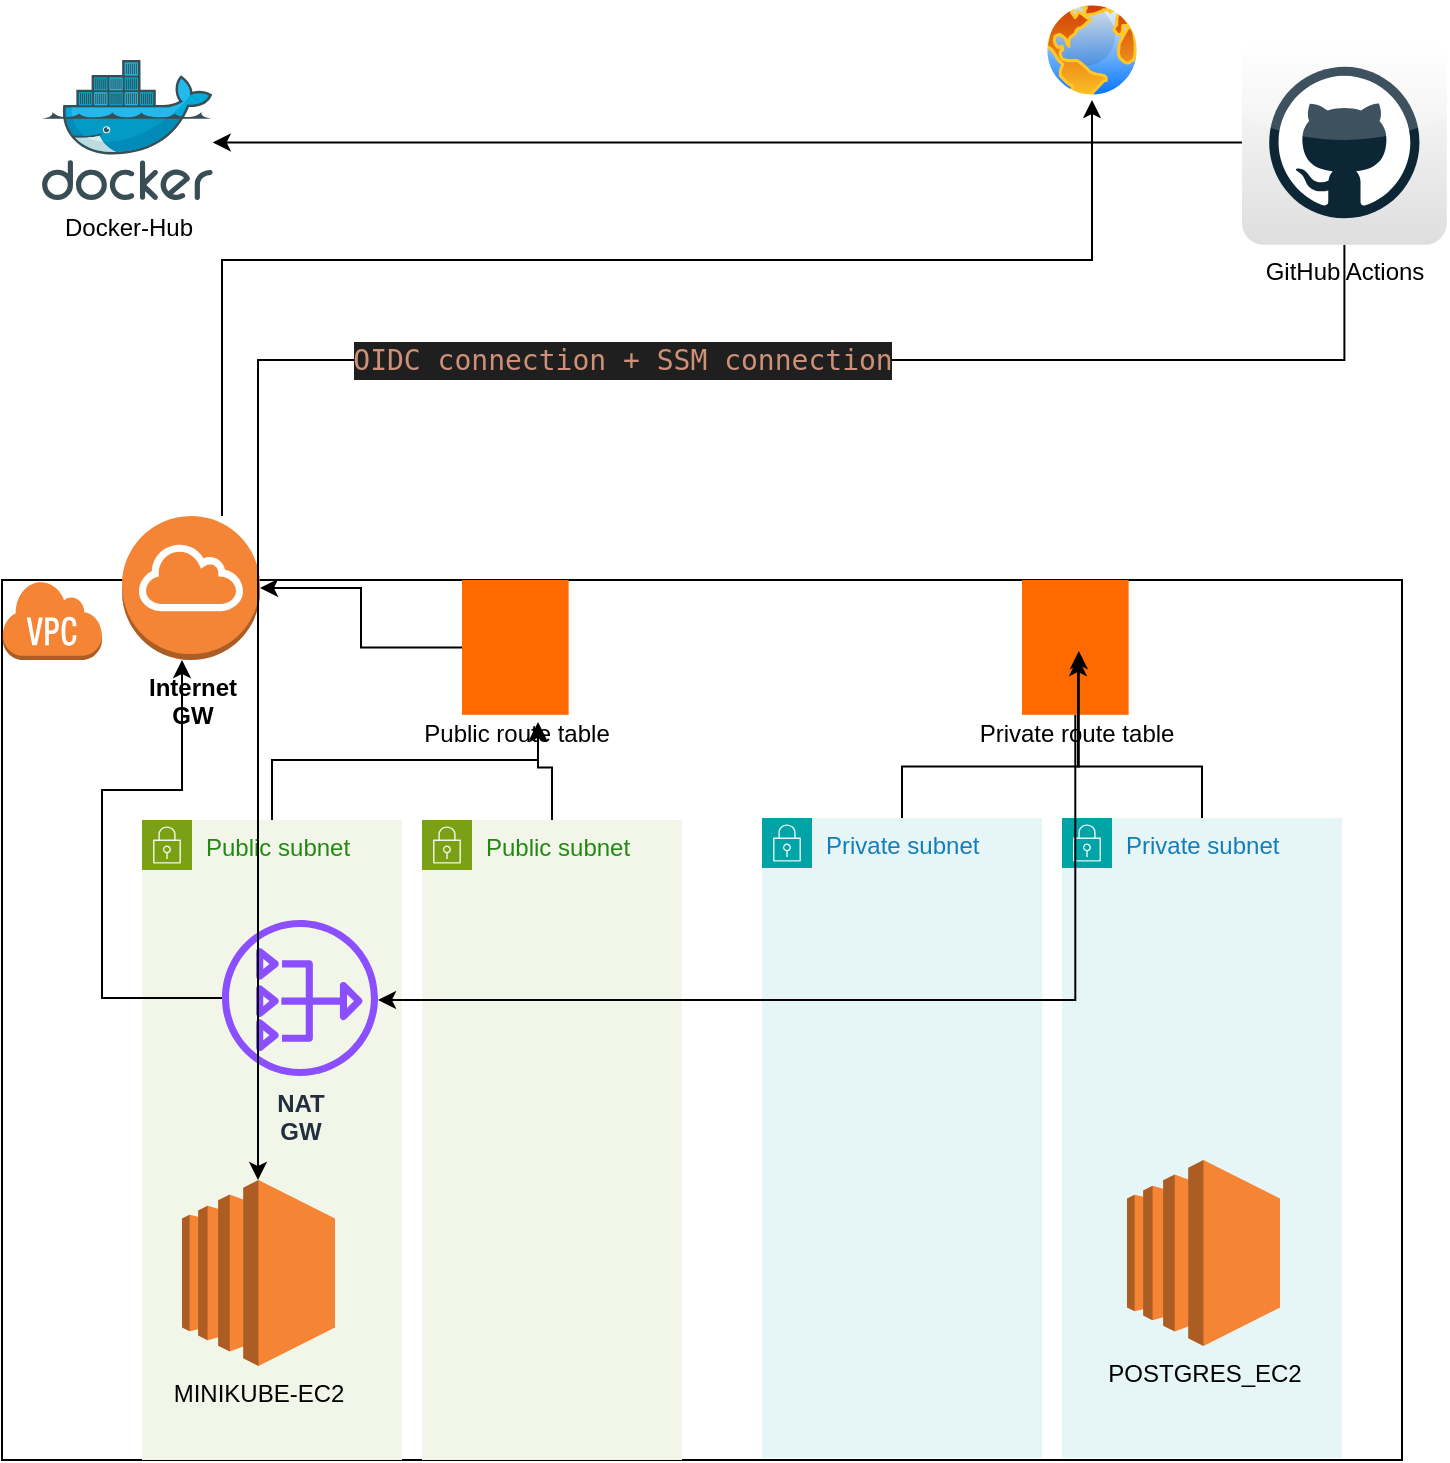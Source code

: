 <mxfile version="28.0.6">
  <diagram name="Page-1" id="hSS2mn2FpjNsyj_Wme2a">
    <mxGraphModel dx="1360" dy="759" grid="1" gridSize="10" guides="1" tooltips="1" connect="1" arrows="1" fold="1" page="1" pageScale="1" pageWidth="850" pageHeight="1100" math="0" shadow="0">
      <root>
        <mxCell id="0" />
        <mxCell id="1" parent="0" />
        <mxCell id="o55b9gzxD0ZWl2xqu1qY-2" value="" style="rounded=0;whiteSpace=wrap;html=1;" vertex="1" parent="1">
          <mxGeometry x="60" y="300" width="700" height="440" as="geometry" />
        </mxCell>
        <mxCell id="o55b9gzxD0ZWl2xqu1qY-1" value="" style="outlineConnect=0;dashed=0;verticalLabelPosition=bottom;verticalAlign=top;align=center;html=1;shape=mxgraph.aws3.virtual_private_cloud;fillColor=#F58534;gradientColor=none;" vertex="1" parent="1">
          <mxGeometry x="60" y="300" width="50" height="40" as="geometry" />
        </mxCell>
        <mxCell id="o55b9gzxD0ZWl2xqu1qY-5" value="Private subnet" style="points=[[0,0],[0.25,0],[0.5,0],[0.75,0],[1,0],[1,0.25],[1,0.5],[1,0.75],[1,1],[0.75,1],[0.5,1],[0.25,1],[0,1],[0,0.75],[0,0.5],[0,0.25]];outlineConnect=0;gradientColor=none;html=1;whiteSpace=wrap;fontSize=12;fontStyle=0;container=1;pointerEvents=0;collapsible=0;recursiveResize=0;shape=mxgraph.aws4.group;grIcon=mxgraph.aws4.group_security_group;grStroke=0;strokeColor=#00A4A6;fillColor=#E6F6F7;verticalAlign=top;align=left;spacingLeft=30;fontColor=#147EBA;dashed=0;" vertex="1" parent="1">
          <mxGeometry x="590" y="419" width="140" height="320" as="geometry" />
        </mxCell>
        <mxCell id="o55b9gzxD0ZWl2xqu1qY-14" value="POSTGRES_EC2&lt;div&gt;&lt;br&gt;&lt;/div&gt;" style="outlineConnect=0;dashed=0;verticalLabelPosition=bottom;verticalAlign=top;align=center;html=1;shape=mxgraph.aws3.ec2;fillColor=#F58534;gradientColor=none;" vertex="1" parent="o55b9gzxD0ZWl2xqu1qY-5">
          <mxGeometry x="32.5" y="171" width="76.5" height="93" as="geometry" />
        </mxCell>
        <mxCell id="o55b9gzxD0ZWl2xqu1qY-6" value="Public subnet" style="points=[[0,0],[0.25,0],[0.5,0],[0.75,0],[1,0],[1,0.25],[1,0.5],[1,0.75],[1,1],[0.75,1],[0.5,1],[0.25,1],[0,1],[0,0.75],[0,0.5],[0,0.25]];outlineConnect=0;gradientColor=none;html=1;whiteSpace=wrap;fontSize=12;fontStyle=0;container=1;pointerEvents=0;collapsible=0;recursiveResize=0;shape=mxgraph.aws4.group;grIcon=mxgraph.aws4.group_security_group;grStroke=0;strokeColor=#7AA116;fillColor=#F2F6E8;verticalAlign=top;align=left;spacingLeft=30;fontColor=#248814;dashed=0;" vertex="1" parent="1">
          <mxGeometry x="130" y="420" width="130" height="320" as="geometry" />
        </mxCell>
        <mxCell id="o55b9gzxD0ZWl2xqu1qY-13" value="MINIKUBE-EC2" style="outlineConnect=0;dashed=0;verticalLabelPosition=bottom;verticalAlign=top;align=center;html=1;shape=mxgraph.aws3.ec2;fillColor=#F58534;gradientColor=none;" vertex="1" parent="o55b9gzxD0ZWl2xqu1qY-6">
          <mxGeometry x="20" y="180" width="76.5" height="93" as="geometry" />
        </mxCell>
        <mxCell id="o55b9gzxD0ZWl2xqu1qY-29" style="edgeStyle=orthogonalEdgeStyle;rounded=0;orthogonalLoop=1;jettySize=auto;html=1;entryX=0.5;entryY=1;entryDx=0;entryDy=0;" edge="1" parent="1" source="o55b9gzxD0ZWl2xqu1qY-7" target="o55b9gzxD0ZWl2xqu1qY-28">
          <mxGeometry relative="1" as="geometry">
            <Array as="points">
              <mxPoint x="170" y="140" />
              <mxPoint x="605" y="140" />
            </Array>
          </mxGeometry>
        </mxCell>
        <mxCell id="o55b9gzxD0ZWl2xqu1qY-7" value="&lt;b&gt;Internet&lt;br&gt;GW&lt;/b&gt;" style="outlineConnect=0;dashed=0;verticalLabelPosition=bottom;verticalAlign=top;align=center;html=1;shape=mxgraph.aws3.internet_gateway;fillColor=#F58536;gradientColor=none;" vertex="1" parent="1">
          <mxGeometry x="120" y="268" width="69" height="72" as="geometry" />
        </mxCell>
        <mxCell id="o55b9gzxD0ZWl2xqu1qY-35" style="edgeStyle=orthogonalEdgeStyle;rounded=0;orthogonalLoop=1;jettySize=auto;html=1;" edge="1" parent="1" source="o55b9gzxD0ZWl2xqu1qY-9" target="o55b9gzxD0ZWl2xqu1qY-7">
          <mxGeometry relative="1" as="geometry">
            <Array as="points">
              <mxPoint x="110" y="509" />
              <mxPoint x="110" y="405" />
              <mxPoint x="150" y="405" />
            </Array>
          </mxGeometry>
        </mxCell>
        <mxCell id="o55b9gzxD0ZWl2xqu1qY-9" value="&lt;b&gt;NAT&lt;/b&gt;&lt;br&gt;&lt;b&gt;GW&lt;/b&gt;" style="sketch=0;outlineConnect=0;fontColor=#232F3E;gradientColor=none;fillColor=#8C4FFF;strokeColor=none;dashed=0;verticalLabelPosition=bottom;verticalAlign=top;align=center;html=1;fontSize=12;fontStyle=0;aspect=fixed;pointerEvents=1;shape=mxgraph.aws4.nat_gateway;" vertex="1" parent="1">
          <mxGeometry x="170" y="470" width="78" height="78" as="geometry" />
        </mxCell>
        <mxCell id="o55b9gzxD0ZWl2xqu1qY-11" value="Public subnet" style="points=[[0,0],[0.25,0],[0.5,0],[0.75,0],[1,0],[1,0.25],[1,0.5],[1,0.75],[1,1],[0.75,1],[0.5,1],[0.25,1],[0,1],[0,0.75],[0,0.5],[0,0.25]];outlineConnect=0;gradientColor=none;html=1;whiteSpace=wrap;fontSize=12;fontStyle=0;container=1;pointerEvents=0;collapsible=0;recursiveResize=0;shape=mxgraph.aws4.group;grIcon=mxgraph.aws4.group_security_group;grStroke=0;strokeColor=#7AA116;fillColor=#F2F6E8;verticalAlign=top;align=left;spacingLeft=30;fontColor=#248814;dashed=0;" vertex="1" parent="1">
          <mxGeometry x="270" y="420" width="130" height="320" as="geometry" />
        </mxCell>
        <mxCell id="o55b9gzxD0ZWl2xqu1qY-12" value="Private subnet" style="points=[[0,0],[0.25,0],[0.5,0],[0.75,0],[1,0],[1,0.25],[1,0.5],[1,0.75],[1,1],[0.75,1],[0.5,1],[0.25,1],[0,1],[0,0.75],[0,0.5],[0,0.25]];outlineConnect=0;gradientColor=none;html=1;whiteSpace=wrap;fontSize=12;fontStyle=0;container=1;pointerEvents=0;collapsible=0;recursiveResize=0;shape=mxgraph.aws4.group;grIcon=mxgraph.aws4.group_security_group;grStroke=0;strokeColor=#00A4A6;fillColor=#E6F6F7;verticalAlign=top;align=left;spacingLeft=30;fontColor=#147EBA;dashed=0;" vertex="1" parent="1">
          <mxGeometry x="440" y="419" width="140" height="320" as="geometry" />
        </mxCell>
        <mxCell id="o55b9gzxD0ZWl2xqu1qY-19" style="edgeStyle=orthogonalEdgeStyle;rounded=0;orthogonalLoop=1;jettySize=auto;html=1;" edge="1" parent="1" source="o55b9gzxD0ZWl2xqu1qY-15" target="o55b9gzxD0ZWl2xqu1qY-7">
          <mxGeometry relative="1" as="geometry" />
        </mxCell>
        <mxCell id="o55b9gzxD0ZWl2xqu1qY-15" value="&lt;div&gt;&lt;br&gt;&lt;/div&gt;&lt;div&gt;&lt;br&gt;&lt;/div&gt;&lt;div&gt;&lt;br&gt;&lt;/div&gt;&lt;div&gt;&lt;br&gt;&lt;/div&gt;&lt;div&gt;&lt;br&gt;&lt;/div&gt;&lt;div&gt;&lt;br&gt;&lt;/div&gt;&lt;div&gt;Public route table&lt;/div&gt;" style="points=[];aspect=fixed;html=1;align=center;shadow=0;dashed=0;fillColor=#FF6A00;strokeColor=none;shape=mxgraph.alibaba_cloud.route_table;" vertex="1" parent="1">
          <mxGeometry x="290" y="300" width="53.32" height="67.4" as="geometry" />
        </mxCell>
        <mxCell id="o55b9gzxD0ZWl2xqu1qY-21" style="edgeStyle=orthogonalEdgeStyle;rounded=0;orthogonalLoop=1;jettySize=auto;html=1;" edge="1" parent="1" source="o55b9gzxD0ZWl2xqu1qY-20" target="o55b9gzxD0ZWl2xqu1qY-9">
          <mxGeometry relative="1" as="geometry">
            <Array as="points">
              <mxPoint x="597" y="510" />
            </Array>
          </mxGeometry>
        </mxCell>
        <mxCell id="o55b9gzxD0ZWl2xqu1qY-20" value="&lt;div&gt;&lt;br&gt;&lt;/div&gt;&lt;div&gt;&lt;br&gt;&lt;/div&gt;&lt;div&gt;&lt;br&gt;&lt;/div&gt;&lt;div&gt;&lt;br&gt;&lt;/div&gt;&lt;div&gt;&lt;br&gt;&lt;/div&gt;&lt;div&gt;&lt;br&gt;&lt;/div&gt;Private route table" style="points=[];aspect=fixed;html=1;align=center;shadow=0;dashed=0;fillColor=#FF6A00;strokeColor=none;shape=mxgraph.alibaba_cloud.route_table;" vertex="1" parent="1">
          <mxGeometry x="570" y="300" width="53.32" height="67.4" as="geometry" />
        </mxCell>
        <mxCell id="o55b9gzxD0ZWl2xqu1qY-22" style="edgeStyle=orthogonalEdgeStyle;rounded=0;orthogonalLoop=1;jettySize=auto;html=1;entryX=0.533;entryY=0.527;entryDx=0;entryDy=0;entryPerimeter=0;" edge="1" parent="1" source="o55b9gzxD0ZWl2xqu1qY-12" target="o55b9gzxD0ZWl2xqu1qY-20">
          <mxGeometry relative="1" as="geometry" />
        </mxCell>
        <mxCell id="o55b9gzxD0ZWl2xqu1qY-26" style="edgeStyle=orthogonalEdgeStyle;rounded=0;orthogonalLoop=1;jettySize=auto;html=1;" edge="1" parent="1" source="o55b9gzxD0ZWl2xqu1qY-24" target="o55b9gzxD0ZWl2xqu1qY-25">
          <mxGeometry relative="1" as="geometry">
            <Array as="points">
              <mxPoint x="290" y="81" />
              <mxPoint x="290" y="81" />
            </Array>
          </mxGeometry>
        </mxCell>
        <mxCell id="o55b9gzxD0ZWl2xqu1qY-27" value="&lt;div style=&quot;background-color: rgb(31, 31, 31); font-family: &amp;quot;Droid Sans Mono&amp;quot;, &amp;quot;monospace&amp;quot;, monospace; font-size: 14px; line-height: 19px; white-space-collapse: preserve; color: rgb(204, 204, 204);&quot;&gt;&lt;span style=&quot;color: rgb(206, 145, 120);&quot;&gt;OIDC connection + SSM connection&lt;/span&gt;&lt;/div&gt;" style="edgeStyle=orthogonalEdgeStyle;rounded=0;orthogonalLoop=1;jettySize=auto;html=1;" edge="1" parent="1" source="o55b9gzxD0ZWl2xqu1qY-24" target="o55b9gzxD0ZWl2xqu1qY-13">
          <mxGeometry x="-0.171" relative="1" as="geometry">
            <Array as="points">
              <mxPoint x="731" y="190" />
              <mxPoint x="188" y="190" />
            </Array>
            <mxPoint as="offset" />
          </mxGeometry>
        </mxCell>
        <mxCell id="o55b9gzxD0ZWl2xqu1qY-24" value="GitHub Actions" style="dashed=0;outlineConnect=0;html=1;align=center;labelPosition=center;verticalLabelPosition=bottom;verticalAlign=top;shape=mxgraph.webicons.github;gradientColor=#DFDEDE" vertex="1" parent="1">
          <mxGeometry x="680" y="30" width="102.4" height="102.4" as="geometry" />
        </mxCell>
        <mxCell id="o55b9gzxD0ZWl2xqu1qY-25" value="Docker-Hub&lt;div&gt;&lt;br&gt;&lt;/div&gt;" style="image;sketch=0;aspect=fixed;html=1;points=[];align=center;fontSize=12;image=img/lib/mscae/Docker.svg;" vertex="1" parent="1">
          <mxGeometry x="80" y="40" width="85.37" height="70" as="geometry" />
        </mxCell>
        <mxCell id="o55b9gzxD0ZWl2xqu1qY-28" value="" style="image;aspect=fixed;perimeter=ellipsePerimeter;html=1;align=center;shadow=0;dashed=0;spacingTop=3;image=img/lib/active_directory/internet_globe.svg;" vertex="1" parent="1">
          <mxGeometry x="580" y="10" width="50" height="50" as="geometry" />
        </mxCell>
        <mxCell id="o55b9gzxD0ZWl2xqu1qY-32" style="edgeStyle=orthogonalEdgeStyle;rounded=0;orthogonalLoop=1;jettySize=auto;html=1;entryX=0.525;entryY=0.579;entryDx=0;entryDy=0;entryPerimeter=0;" edge="1" parent="1" source="o55b9gzxD0ZWl2xqu1qY-5" target="o55b9gzxD0ZWl2xqu1qY-20">
          <mxGeometry relative="1" as="geometry" />
        </mxCell>
        <mxCell id="o55b9gzxD0ZWl2xqu1qY-33" style="edgeStyle=orthogonalEdgeStyle;rounded=0;orthogonalLoop=1;jettySize=auto;html=1;entryX=0.713;entryY=1.068;entryDx=0;entryDy=0;entryPerimeter=0;" edge="1" parent="1" source="o55b9gzxD0ZWl2xqu1qY-11" target="o55b9gzxD0ZWl2xqu1qY-15">
          <mxGeometry relative="1" as="geometry" />
        </mxCell>
        <mxCell id="o55b9gzxD0ZWl2xqu1qY-34" style="edgeStyle=orthogonalEdgeStyle;rounded=0;orthogonalLoop=1;jettySize=auto;html=1;entryX=0.713;entryY=1.053;entryDx=0;entryDy=0;entryPerimeter=0;" edge="1" parent="1" source="o55b9gzxD0ZWl2xqu1qY-6" target="o55b9gzxD0ZWl2xqu1qY-15">
          <mxGeometry relative="1" as="geometry">
            <Array as="points">
              <mxPoint x="195" y="390" />
              <mxPoint x="328" y="390" />
            </Array>
          </mxGeometry>
        </mxCell>
      </root>
    </mxGraphModel>
  </diagram>
</mxfile>
